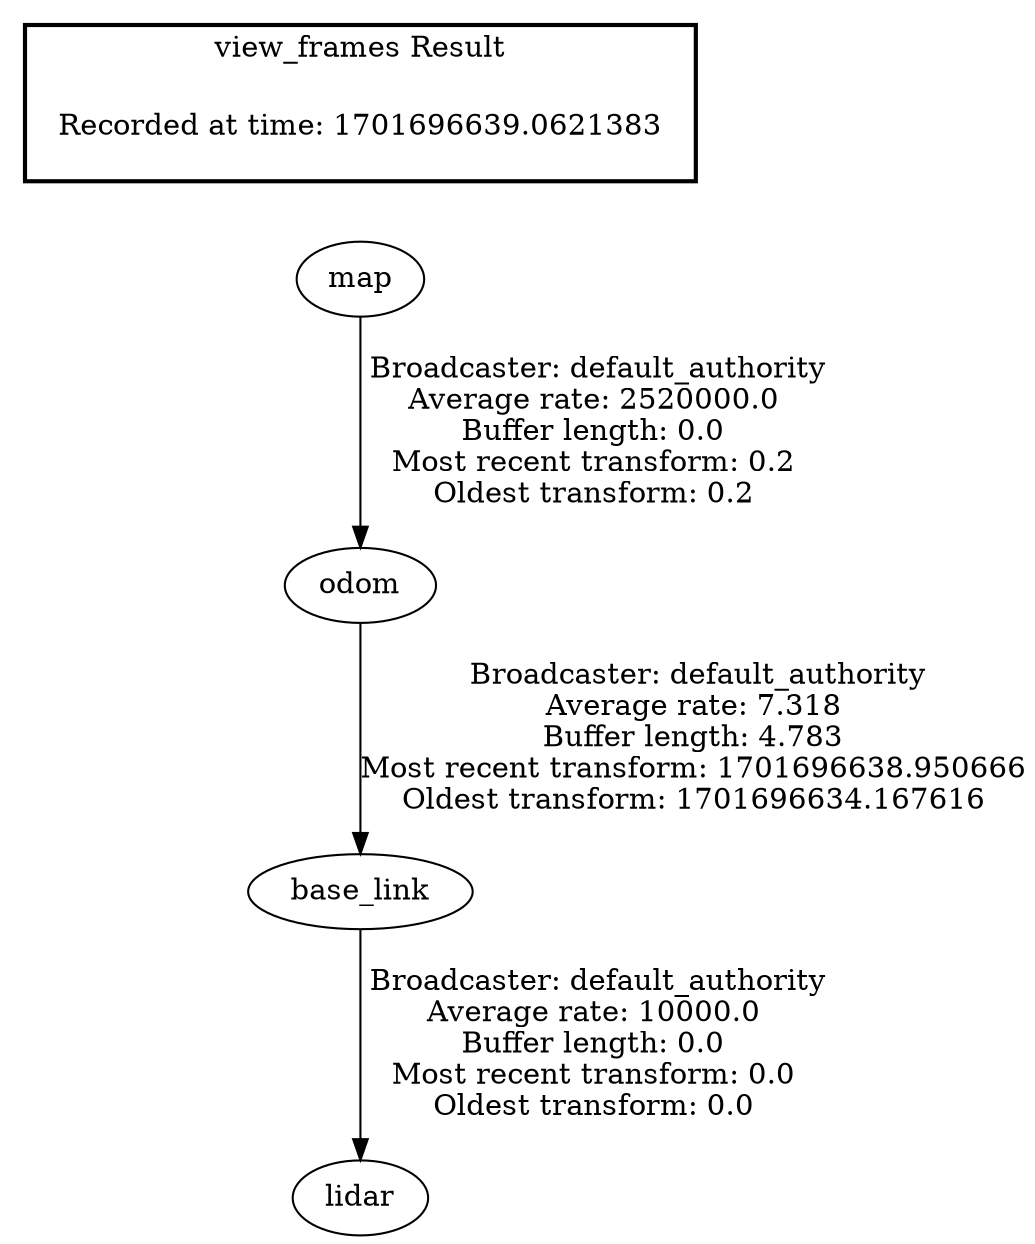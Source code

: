 digraph G {
"base_link" -> "lidar"[label=" Broadcaster: default_authority\nAverage rate: 10000.0\nBuffer length: 0.0\nMost recent transform: 0.0\nOldest transform: 0.0\n"];
"odom" -> "base_link"[label=" Broadcaster: default_authority\nAverage rate: 7.318\nBuffer length: 4.783\nMost recent transform: 1701696638.950666\nOldest transform: 1701696634.167616\n"];
"map" -> "odom"[label=" Broadcaster: default_authority\nAverage rate: 2520000.0\nBuffer length: 0.0\nMost recent transform: 0.2\nOldest transform: 0.2\n"];
edge [style=invis];
 subgraph cluster_legend { style=bold; color=black; label ="view_frames Result";
"Recorded at time: 1701696639.0621383"[ shape=plaintext ] ;
}->"map";
}